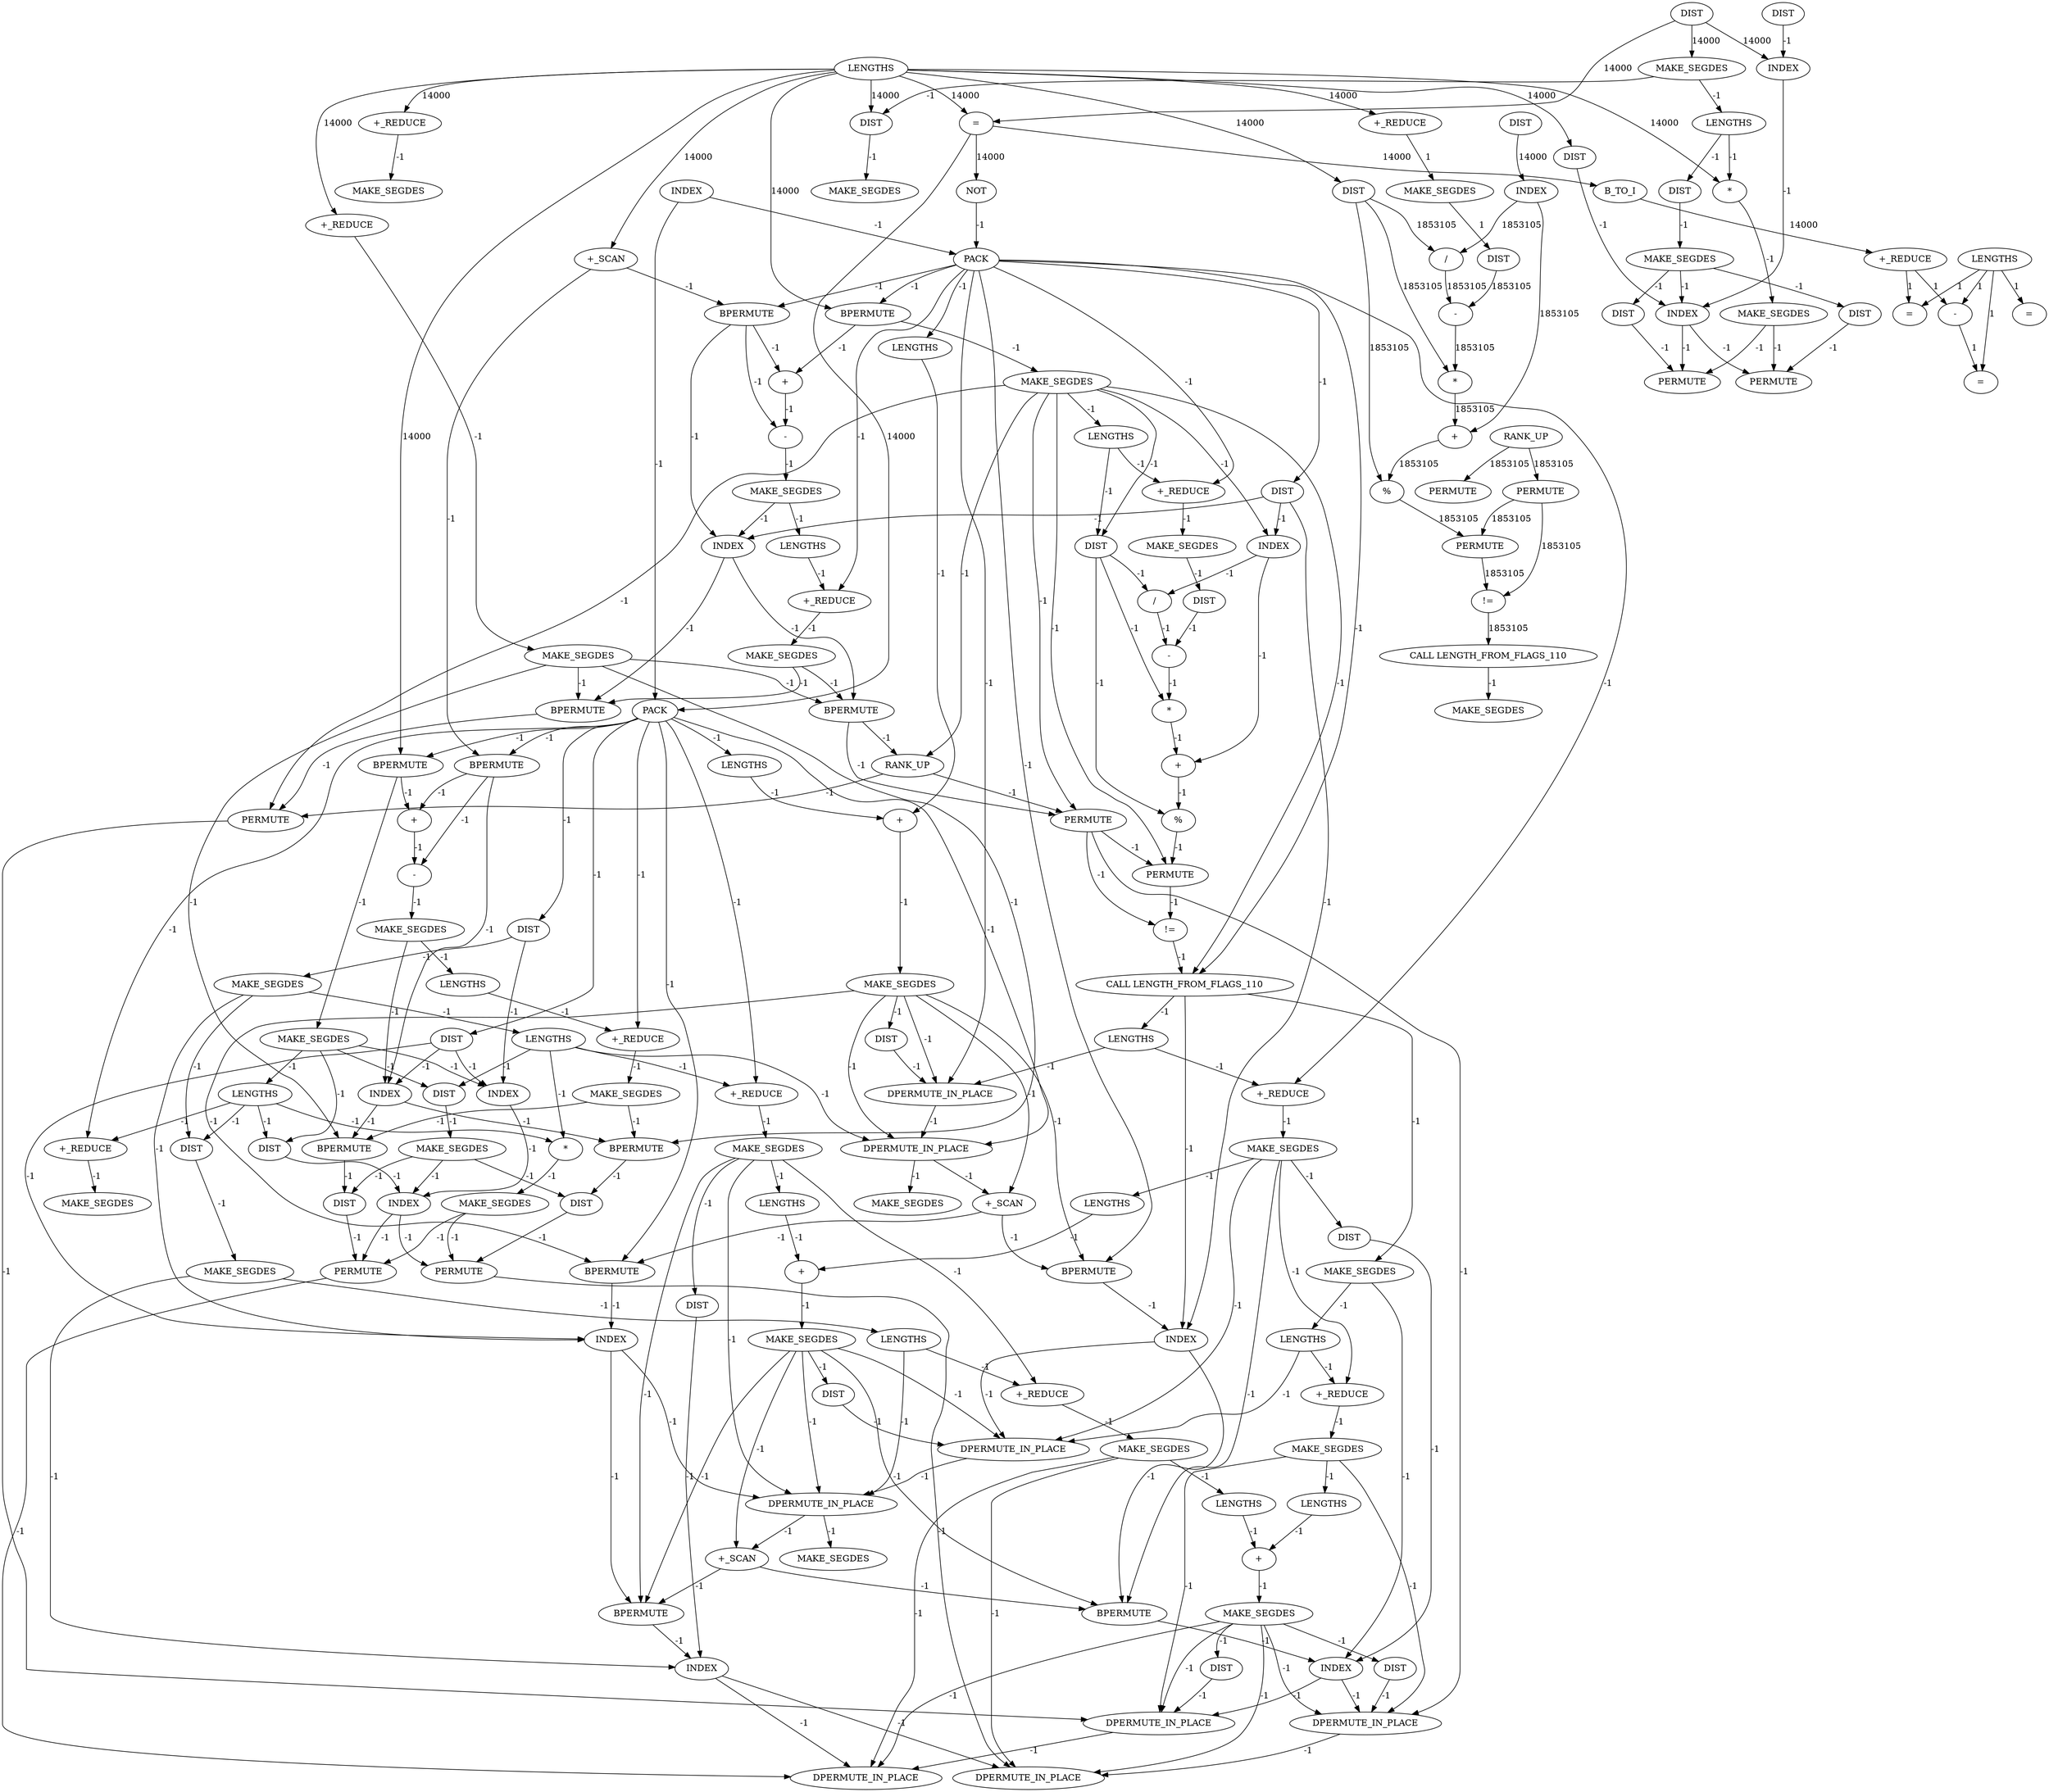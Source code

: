 digraph {
	cg_A_INST_12008 [label=INDEX cost=0]
	cg_A_INST_11614 [label=MAKE_SEGDES cost=0]
	cg_A_INST_10905 [label=B_TO_I cost=13717]
	cg_A_INST_11548 [label=MAKE_SEGDES cost=0]
	cg_A_INST_11806 [label="*" cost=0]
	cg_A_INST_10903 [label=DIST cost=129]
	cg_A_INST_11932 [label=BPERMUTE cost=0]
	cg_A_INST_11167 [label=INDEX cost=97266]
	cg_A_INST_11886 [label="+" cost=0]
	cg_A_INST_11366 [label=BPERMUTE cost=0]
	cg_A_INST_11394 [label=LENGTHS cost=0]
	cg_A_INST_10977 [label=DIST cost=0]
	cg_A_INST_16429 [label=DPERMUTE_IN_PLACE cost=0]
	cg_A_INST_11967 [label="+_REDUCE" cost=0]
	cg_A_INST_11590 [label=BPERMUTE cost=0]
	cg_A_INST_11419 [label=MAKE_SEGDES cost=0]
	cg_A_INST_10969 [label=DIST cost=0]
	cg_A_INST_12247 [label=LENGTHS cost=0]
	cg_A_INST_11267 [label="+_SCAN" cost=0]
	cg_A_INST_11227 [label=PERMUTE cost=4868718]
	cg_A_INST_11384 [label=MAKE_SEGDES cost=0]
	cg_A_INST_11800 [label="/" cost=0]
	cg_A_INST_11212 [label="+" cost=4698223]
	cg_A_INST_12077 [label="+" cost=0]
	cg_A_INST_1139 [label="=" cost=86]
	cg_A_INST_11885 [label=LENGTHS cost=0]
	cg_A_INST_11322 [label=INDEX cost=0]
	cg_A_INST_11625 [label=INDEX cost=0]
	cg_A_INST_11711 [label=PERMUTE cost=0]
	cg_A_INST_12188 [label=DIST cost=0]
	cg_A_INST_11209 [label="*" cost=5522361]
	cg_A_INST_10996 [label=INDEX cost=0]
	cg_A_INST_11471 [label=DIST cost=0]
	cg_A_INST_10949 [label=MAKE_SEGDES cost=0]
	cg_A_INST_12151 [label=INDEX cost=0]
	cg_A_INST_11179 [label=DIST cost=33153]
	cg_A_INST_11776 [label=DIST cost=0]
	cg_A_INST_11803 [label="-" cost=0]
	cg_A_INST_11871 [label=LENGTHS cost=0]
	cg_A_INST_12088 [label=DIST cost=0]
	cg_A_INST_1224 [label=PACK cost=0]
	cg_A_INST_11007 [label=INDEX cost=0]
	cg_A_INST_11327 [label=LENGTHS cost=0]
	cg_A_INST_11216 [label="%" cost=9032107]
	cg_A_INST_12171 [label=BPERMUTE cost=0]
	cg_A_INST_11114 [label=PERMUTE cost=5624099]
	cg_A_INST_10907 [label="+_REDUCE" cost=2709]
	cg_A_INST_11960 [label=INDEX cost=0]
	cg_A_INST_11447 [label=DIST cost=0]
	cg_A_INST_11605 [label="+" cost=0]
	cg_A_INST_1256 [label=MAKE_SEGDES cost=0]
	cg_A_INST_11792 [label=DIST cost=0]
	cg_A_INST_11203 [label="/" cost=12008911]
	cg_A_INST_11882 [label=LENGTHS cost=0]
	cg_A_INST_11477 [label=INDEX cost=0]
	cg_A_INST_11424 [label=MAKE_SEGDES cost=0]
	cg_A_INST_12350 [label=MAKE_SEGDES cost=0]
	cg_A_INST_11318 [label=DIST cost=0]
	cg_A_INST_11043 [label=PERMUTE cost=0]
	cg_A_INST_11611 [label="-" cost=0]
	cg_A_INST_16428 [label=DPERMUTE_IN_PLACE cost=0]
	cg_A_INST_1119 [label="-" cost=172]
	cg_A_INST_11813 [label="%" cost=0]
	cg_A_INST_16431 [label=DPERMUTE_IN_PLACE cost=0]
	cg_A_INST_10939 [label=DIST cost=0]
	cg_A_INST_1200 [label="!=" cost=2155031]
	cg_A_INST_11513 [label=PERMUTE cost=0]
	cg_A_INST_12342 [label=MAKE_SEGDES cost=0]
	cg_A_INST_16427 [label=DPERMUTE_IN_PLACE cost=0]
	cg_A_INST_11630 [label=LENGTHS cost=0]
	cg_A_INST_11338 [label="+_REDUCE" cost=0]
	cg_A_INST_11206 [label="-" cost=3955398]
	cg_A_INST_11302 [label="+" cost=0]
	cg_A_INST_11679 [label=MAKE_SEGDES cost=0]
	cg_A_INST_12310 [label=DIST cost=0]
	cg_A_INST_11133 [label=PERMUTE cost=5476222]
	cg_A_INST_12208 [label=MAKE_SEGDES cost=0]
	cg_A_INST_12076 [label=LENGTHS cost=0]
	cg_A_INST_11001 [label=DIST cost=0]
	cg_A_INST_12248 [label="+" cost=0]
	cg_A_INST_11669 [label=BPERMUTE cost=0]
	cg_A_INST_12113 [label="+_SCAN" cost=0]
	cg_A_INST_12253 [label=MAKE_SEGDES cost=0]
	cg_A_INST_1216 [label=PACK cost=0]
	cg_A_INST_11922 [label="+_SCAN" cost=0]
	cg_A_INST_11308 [label="-" cost=0]
	cg_A_INST_11380 [label=DIST cost=0]
	cg_A_INST_1152 [label="=" cost=86]
	cg_A_INST_16426 [label=DPERMUTE_IN_PLACE cost=0]
	cg_A_INST_11580 [label=BPERMUTE cost=0]
	cg_A_INST_10954 [label=MAKE_SEGDES cost=0]
	cg_A_INST_10948 [label="+_REDUCE" cost=0]
	cg_A_INST_12123 [label=BPERMUTE cost=0]
	cg_A_INST_11062 [label=PERMUTE cost=0]
	cg_A_INST_11545 [label=DIST cost=0]
	cg_A_INST_1299 [label="CALL LENGTH_FROM_FLAGS_110" cost=0]
	cg_A_INST_12244 [label=LENGTHS cost=0]
	cg_A_INST_11621 [label=DIST cost=0]
	cg_A_INST_12062 [label=LENGTHS cost=0]
	cg_A_INST_12259 [label=DIST cost=0]
	cg_A_INST_11439 [label=DIST cost=0]
	cg_A_INST_11331 [label=MAKE_SEGDES cost=0]
	cg_A_INST_11482 [label="*" cost=0]
	cg_A_INST_11376 [label=MAKE_SEGDES cost=0]
	cg_A_INST_11687 [label=RANK_UP cost=0]
	cg_A_INST_12160 [label=MAKE_SEGDES cost=0]
	cg_A_INST_12206 [label="+_REDUCE" cost=0]
	cg_A_INST_11078 [label=MAKE_SEGDES cost=0]
	cg_A_INST_11354 [label=BPERMUTE cost=0]
	cg_A_INST_11075 [label=DIST cost=0]
	cg_A_INST_11969 [label=MAKE_SEGDES cost=0]
	cg_A_INST_12199 [label=INDEX cost=0]
	cg_A_INST_1122 [label="=" cost=301]
	cg_A_INST_11632 [label="+_REDUCE" cost=0]
	cg_A_INST_1222 [label=NOT cost=0]
	cg_A_INST_12158 [label="+_REDUCE" cost=0]
	cg_A_INST_11277 [label=BPERMUTE cost=0]
	cg_A_INST_1255 [label="+_REDUCE" cost=0]
	cg_A_INST_11143 [label=DIST cost=1333]
	cg_A_INST_16432 [label=DPERMUTE_IN_PLACE cost=0]
	cg_A_INST_1253 [label=LENGTHS cost=0]
	cg_A_INST_11485 [label=MAKE_SEGDES cost=0]
	cg_A_INST_1160 [label="+_REDUCE" cost=1677]
	cg_A_INST_11897 [label=DIST cost=0]
	cg_A_INST_12082 [label=MAKE_SEGDES cost=0]
	cg_A_INST_1161 [label=MAKE_SEGDES cost=43]
	cg_A_INST_11657 [label=BPERMUTE cost=0]
	cg_A_INST_16433 [label=DPERMUTE_IN_PLACE cost=0]
	cg_A_INST_11891 [label=MAKE_SEGDES cost=0]
	cg_A_INST_11980 [label=BPERMUTE cost=0]
	cg_A_INST_1211 [label=INDEX cost=0]
	cg_A_INST_11340 [label=MAKE_SEGDES cost=0]
	cg_A_INST_11329 [label="+_REDUCE" cost=0]
	cg_A_INST_11418 [label="+_REDUCE" cost=0]
	cg_A_INST_11764 [label=INDEX cost=0]
	cg_A_INST_11311 [label=MAKE_SEGDES cost=0]
	cg_A_INST_11015 [label=MAKE_SEGDES cost=0]
	cg_A_INST_12017 [label=MAKE_SEGDES cost=0]
	cg_A_INST_11409 [label=DIST cost=0]
	cg_A_INST_12015 [label="+_REDUCE" cost=0]
	cg_A_INST_1111 [label="=" cost=7525]
	cg_A_INST_11824 [label=PERMUTE cost=0]
	cg_A_INST_11400 [label=LENGTHS cost=0]
	cg_A_INST_11012 [label="*" cost=0]
	cg_A_INST_1295 [label="!=" cost=0]
	cg_A_INST_12052 [label=LENGTHS cost=0]
	cg_A_INST_12073 [label=LENGTHS cost=0]
	cg_A_INST_11634 [label=MAKE_SEGDES cost=0]
	cg_A_INST_10992 [label=DIST cost=0]
	cg_A_INST_10914 [label=MAKE_SEGDES cost=0]
	cg_A_INST_11730 [label=PERMUTE cost=0]
	cg_A_INST_11287 [label=BPERMUTE cost=0]
	cg_A_INST_10900 [label=LENGTHS cost=12556]
	cg_A_INST_11466 [label=INDEX cost=0]
	cg_A_INST_11809 [label="+" cost=0]
	cg_A_INST_10924 [label=LENGTHS cost=0]
	cg_A_INST_11195 [label=DIST cost=43]
	cg_A_INST_11842 [label=MAKE_SEGDES cost=0]
	cg_A_INST_11090 [label=RANK_UP cost=274431590]
	cg_A_INST_1204 [label="CALL LENGTH_FROM_FLAGS_110" cost=0]
	cg_A_INST_12140 [label=DIST cost=0]
	cg_A_INST_11532 [label=PERMUTE cost=0]
	cg_A_INST_1113 [label=LENGTHS cost=86]
	cg_A_INST_11245 [label=MAKE_SEGDES cost=2435692]
	cg_A_INST_16430 [label=DPERMUTE_IN_PLACE cost=0]
	cg_A_INST_12008 -> cg_A_INST_16428 [label=-1 cost=-1]
	cg_A_INST_12008 -> cg_A_INST_12171 [label=-1 cost=-1]
	cg_A_INST_11614 -> cg_A_INST_11625 [label=-1 cost=-1]
	cg_A_INST_11614 -> cg_A_INST_11630 [label=-1 cost=-1]
	cg_A_INST_10905 -> cg_A_INST_10907 [label=14000 cost=14000]
	cg_A_INST_11548 -> cg_A_INST_12052 [label=-1 cost=-1]
	cg_A_INST_11548 -> cg_A_INST_12151 [label=-1 cost=-1]
	cg_A_INST_11806 -> cg_A_INST_11809 [label=-1 cost=-1]
	cg_A_INST_10903 -> cg_A_INST_1111 [label=14000 cost=14000]
	cg_A_INST_10903 -> cg_A_INST_10914 [label=14000 cost=14000]
	cg_A_INST_10903 -> cg_A_INST_10996 [label=14000 cost=14000]
	cg_A_INST_11932 -> cg_A_INST_11960 [label=-1 cost=-1]
	cg_A_INST_11167 -> cg_A_INST_11203 [label=1853105 cost=1853105]
	cg_A_INST_11167 -> cg_A_INST_11212 [label=1853105 cost=1853105]
	cg_A_INST_11886 -> cg_A_INST_11891 [label=-1 cost=-1]
	cg_A_INST_11366 -> cg_A_INST_11447 [label=-1 cost=-1]
	cg_A_INST_11394 -> cg_A_INST_11409 [label=-1 cost=-1]
	cg_A_INST_11394 -> cg_A_INST_11482 [label=-1 cost=-1]
	cg_A_INST_11394 -> cg_A_INST_16427 [label=-1 cost=-1]
	cg_A_INST_11394 -> cg_A_INST_11967 [label=-1 cost=-1]
	cg_A_INST_10977 -> cg_A_INST_11062 [label=-1 cost=-1]
	cg_A_INST_16429 -> cg_A_INST_12113 [label=-1 cost=-1]
	cg_A_INST_16429 -> cg_A_INST_12342 [label=-1 cost=-1]
	cg_A_INST_11967 -> cg_A_INST_11969 [label=-1 cost=-1]
	cg_A_INST_11590 -> cg_A_INST_11605 [label=-1 cost=-1]
	cg_A_INST_11590 -> cg_A_INST_11611 [label=-1 cost=-1]
	cg_A_INST_11590 -> cg_A_INST_11625 [label=-1 cost=-1]
	cg_A_INST_10969 -> cg_A_INST_11043 [label=-1 cost=-1]
	cg_A_INST_12247 -> cg_A_INST_12248 [label=-1 cost=-1]
	cg_A_INST_11267 -> cg_A_INST_11287 [label=-1 cost=-1]
	cg_A_INST_11267 -> cg_A_INST_11590 [label=-1 cost=-1]
	cg_A_INST_11227 -> cg_A_INST_1200 [label=1853105 cost=1853105]
	cg_A_INST_11384 -> cg_A_INST_11394 [label=-1 cost=-1]
	cg_A_INST_11384 -> cg_A_INST_11545 [label=-1 cost=-1]
	cg_A_INST_11384 -> cg_A_INST_11960 [label=-1 cost=-1]
	cg_A_INST_11800 -> cg_A_INST_11803 [label=-1 cost=-1]
	cg_A_INST_11212 -> cg_A_INST_11216 [label=1853105 cost=1853105]
	cg_A_INST_12077 -> cg_A_INST_12082 [label=-1 cost=-1]
	cg_A_INST_11885 -> cg_A_INST_11886 [label=-1 cost=-1]
	cg_A_INST_11322 -> cg_A_INST_11354 [label=-1 cost=-1]
	cg_A_INST_11322 -> cg_A_INST_11366 [label=-1 cost=-1]
	cg_A_INST_11625 -> cg_A_INST_11657 [label=-1 cost=-1]
	cg_A_INST_11625 -> cg_A_INST_11669 [label=-1 cost=-1]
	cg_A_INST_11711 -> cg_A_INST_11824 [label=-1 cost=-1]
	cg_A_INST_11711 -> cg_A_INST_1295 [label=-1 cost=-1]
	cg_A_INST_11711 -> cg_A_INST_16430 [label=-1 cost=-1]
	cg_A_INST_12188 -> cg_A_INST_12199 [label=-1 cost=-1]
	cg_A_INST_11209 -> cg_A_INST_11212 [label=1853105 cost=1853105]
	cg_A_INST_10996 -> cg_A_INST_11007 [label=-1 cost=-1]
	cg_A_INST_11471 -> cg_A_INST_11477 [label=-1 cost=-1]
	cg_A_INST_12151 -> cg_A_INST_16431 [label=-1 cost=-1]
	cg_A_INST_12151 -> cg_A_INST_16433 [label=-1 cost=-1]
	cg_A_INST_11179 -> cg_A_INST_11203 [label=1853105 cost=1853105]
	cg_A_INST_11179 -> cg_A_INST_11209 [label=1853105 cost=1853105]
	cg_A_INST_11179 -> cg_A_INST_11216 [label=1853105 cost=1853105]
	cg_A_INST_11776 -> cg_A_INST_11800 [label=-1 cost=-1]
	cg_A_INST_11776 -> cg_A_INST_11806 [label=-1 cost=-1]
	cg_A_INST_11776 -> cg_A_INST_11813 [label=-1 cost=-1]
	cg_A_INST_11803 -> cg_A_INST_11806 [label=-1 cost=-1]
	cg_A_INST_11871 -> cg_A_INST_16426 [label=-1 cost=-1]
	cg_A_INST_11871 -> cg_A_INST_12015 [label=-1 cost=-1]
	cg_A_INST_12088 -> cg_A_INST_16428 [label=-1 cost=-1]
	cg_A_INST_1224 -> cg_A_INST_11580 [label=-1 cost=-1]
	cg_A_INST_1224 -> cg_A_INST_11590 [label=-1 cost=-1]
	cg_A_INST_1224 -> cg_A_INST_11621 [label=-1 cost=-1]
	cg_A_INST_1224 -> cg_A_INST_11632 [label=-1 cost=-1]
	cg_A_INST_1224 -> cg_A_INST_1255 [label=-1 cost=-1]
	cg_A_INST_1224 -> cg_A_INST_1299 [label=-1 cost=-1]
	cg_A_INST_1224 -> cg_A_INST_11885 [label=-1 cost=-1]
	cg_A_INST_1224 -> cg_A_INST_16426 [label=-1 cost=-1]
	cg_A_INST_1224 -> cg_A_INST_11980 [label=-1 cost=-1]
	cg_A_INST_1224 -> cg_A_INST_12015 [label=-1 cost=-1]
	cg_A_INST_11007 -> cg_A_INST_11043 [label=-1 cost=-1]
	cg_A_INST_11007 -> cg_A_INST_11062 [label=-1 cost=-1]
	cg_A_INST_11327 -> cg_A_INST_11329 [label=-1 cost=-1]
	cg_A_INST_11216 -> cg_A_INST_11227 [label=1853105 cost=1853105]
	cg_A_INST_12171 -> cg_A_INST_12199 [label=-1 cost=-1]
	cg_A_INST_11114 -> cg_A_INST_11227 [label=1853105 cost=1853105]
	cg_A_INST_11114 -> cg_A_INST_1200 [label=1853105 cost=1853105]
	cg_A_INST_10907 -> cg_A_INST_1119 [label=1 cost=1]
	cg_A_INST_10907 -> cg_A_INST_1139 [label=1 cost=1]
	cg_A_INST_11960 -> cg_A_INST_16429 [label=-1 cost=-1]
	cg_A_INST_11960 -> cg_A_INST_12123 [label=-1 cost=-1]
	cg_A_INST_11447 -> cg_A_INST_11532 [label=-1 cost=-1]
	cg_A_INST_11605 -> cg_A_INST_11611 [label=-1 cost=-1]
	cg_A_INST_1256 -> cg_A_INST_11792 [label=-1 cost=-1]
	cg_A_INST_11792 -> cg_A_INST_11803 [label=-1 cost=-1]
	cg_A_INST_11203 -> cg_A_INST_11206 [label=1853105 cost=1853105]
	cg_A_INST_11882 -> cg_A_INST_11886 [label=-1 cost=-1]
	cg_A_INST_11477 -> cg_A_INST_11513 [label=-1 cost=-1]
	cg_A_INST_11477 -> cg_A_INST_11532 [label=-1 cost=-1]
	cg_A_INST_11424 -> cg_A_INST_11439 [label=-1 cost=-1]
	cg_A_INST_11424 -> cg_A_INST_11447 [label=-1 cost=-1]
	cg_A_INST_11424 -> cg_A_INST_11477 [label=-1 cost=-1]
	cg_A_INST_11318 -> cg_A_INST_11322 [label=-1 cost=-1]
	cg_A_INST_11318 -> cg_A_INST_11466 [label=-1 cost=-1]
	cg_A_INST_11318 -> cg_A_INST_11960 [label=-1 cost=-1]
	cg_A_INST_11611 -> cg_A_INST_11614 [label=-1 cost=-1]
	cg_A_INST_16428 -> cg_A_INST_16429 [label=-1 cost=-1]
	cg_A_INST_1119 -> cg_A_INST_1152 [label=1 cost=1]
	cg_A_INST_11813 -> cg_A_INST_11824 [label=-1 cost=-1]
	cg_A_INST_10939 -> cg_A_INST_10954 [label=-1 cost=-1]
	cg_A_INST_1200 -> cg_A_INST_1204 [label=1853105 cost=1853105]
	cg_A_INST_11513 -> cg_A_INST_16431 [label=-1 cost=-1]
	cg_A_INST_16427 -> cg_A_INST_11922 [label=-1 cost=-1]
	cg_A_INST_16427 -> cg_A_INST_12350 [label=-1 cost=-1]
	cg_A_INST_11630 -> cg_A_INST_11632 [label=-1 cost=-1]
	cg_A_INST_11338 -> cg_A_INST_11340 [label=-1 cost=-1]
	cg_A_INST_11206 -> cg_A_INST_11209 [label=1853105 cost=1853105]
	cg_A_INST_11302 -> cg_A_INST_11308 [label=-1 cost=-1]
	cg_A_INST_11679 -> cg_A_INST_1253 [label=-1 cost=-1]
	cg_A_INST_11679 -> cg_A_INST_11687 [label=-1 cost=-1]
	cg_A_INST_11679 -> cg_A_INST_11711 [label=-1 cost=-1]
	cg_A_INST_11679 -> cg_A_INST_11730 [label=-1 cost=-1]
	cg_A_INST_11679 -> cg_A_INST_11764 [label=-1 cost=-1]
	cg_A_INST_11679 -> cg_A_INST_11776 [label=-1 cost=-1]
	cg_A_INST_11679 -> cg_A_INST_11824 [label=-1 cost=-1]
	cg_A_INST_11679 -> cg_A_INST_1299 [label=-1 cost=-1]
	cg_A_INST_12310 -> cg_A_INST_16432 [label=-1 cost=-1]
	cg_A_INST_12208 -> cg_A_INST_12247 [label=-1 cost=-1]
	cg_A_INST_12208 -> cg_A_INST_16430 [label=-1 cost=-1]
	cg_A_INST_12208 -> cg_A_INST_16432 [label=-1 cost=-1]
	cg_A_INST_12076 -> cg_A_INST_12077 [label=-1 cost=-1]
	cg_A_INST_11001 -> cg_A_INST_11007 [label=-1 cost=-1]
	cg_A_INST_12248 -> cg_A_INST_12253 [label=-1 cost=-1]
	cg_A_INST_11669 -> cg_A_INST_11730 [label=-1 cost=-1]
	cg_A_INST_12113 -> cg_A_INST_12123 [label=-1 cost=-1]
	cg_A_INST_12113 -> cg_A_INST_12171 [label=-1 cost=-1]
	cg_A_INST_12253 -> cg_A_INST_12259 [label=-1 cost=-1]
	cg_A_INST_12253 -> cg_A_INST_16430 [label=-1 cost=-1]
	cg_A_INST_12253 -> cg_A_INST_16431 [label=-1 cost=-1]
	cg_A_INST_12253 -> cg_A_INST_12310 [label=-1 cost=-1]
	cg_A_INST_12253 -> cg_A_INST_16432 [label=-1 cost=-1]
	cg_A_INST_12253 -> cg_A_INST_16433 [label=-1 cost=-1]
	cg_A_INST_1216 -> cg_A_INST_11277 [label=-1 cost=-1]
	cg_A_INST_1216 -> cg_A_INST_11287 [label=-1 cost=-1]
	cg_A_INST_1216 -> cg_A_INST_11318 [label=-1 cost=-1]
	cg_A_INST_1216 -> cg_A_INST_11329 [label=-1 cost=-1]
	cg_A_INST_1216 -> cg_A_INST_11380 [label=-1 cost=-1]
	cg_A_INST_1216 -> cg_A_INST_11418 [label=-1 cost=-1]
	cg_A_INST_1216 -> cg_A_INST_11882 [label=-1 cost=-1]
	cg_A_INST_1216 -> cg_A_INST_16427 [label=-1 cost=-1]
	cg_A_INST_1216 -> cg_A_INST_11932 [label=-1 cost=-1]
	cg_A_INST_1216 -> cg_A_INST_11967 [label=-1 cost=-1]
	cg_A_INST_11922 -> cg_A_INST_11932 [label=-1 cost=-1]
	cg_A_INST_11922 -> cg_A_INST_11980 [label=-1 cost=-1]
	cg_A_INST_11308 -> cg_A_INST_11311 [label=-1 cost=-1]
	cg_A_INST_11380 -> cg_A_INST_11384 [label=-1 cost=-1]
	cg_A_INST_11380 -> cg_A_INST_11466 [label=-1 cost=-1]
	cg_A_INST_16426 -> cg_A_INST_16427 [label=-1 cost=-1]
	cg_A_INST_11580 -> cg_A_INST_11605 [label=-1 cost=-1]
	cg_A_INST_11580 -> cg_A_INST_11679 [label=-1 cost=-1]
	cg_A_INST_10954 -> cg_A_INST_10969 [label=-1 cost=-1]
	cg_A_INST_10954 -> cg_A_INST_10977 [label=-1 cost=-1]
	cg_A_INST_10954 -> cg_A_INST_11007 [label=-1 cost=-1]
	cg_A_INST_10948 -> cg_A_INST_10949 [label=-1 cost=-1]
	cg_A_INST_12123 -> cg_A_INST_12151 [label=-1 cost=-1]
	cg_A_INST_11545 -> cg_A_INST_11548 [label=-1 cost=-1]
	cg_A_INST_1299 -> cg_A_INST_11842 [label=-1 cost=-1]
	cg_A_INST_1299 -> cg_A_INST_11871 [label=-1 cost=-1]
	cg_A_INST_1299 -> cg_A_INST_12008 [label=-1 cost=-1]
	cg_A_INST_12244 -> cg_A_INST_12248 [label=-1 cost=-1]
	cg_A_INST_11621 -> cg_A_INST_11625 [label=-1 cost=-1]
	cg_A_INST_11621 -> cg_A_INST_11764 [label=-1 cost=-1]
	cg_A_INST_11621 -> cg_A_INST_12008 [label=-1 cost=-1]
	cg_A_INST_12062 -> cg_A_INST_16428 [label=-1 cost=-1]
	cg_A_INST_12062 -> cg_A_INST_12206 [label=-1 cost=-1]
	cg_A_INST_12259 -> cg_A_INST_16430 [label=-1 cost=-1]
	cg_A_INST_11439 -> cg_A_INST_11513 [label=-1 cost=-1]
	cg_A_INST_11331 -> cg_A_INST_11354 [label=-1 cost=-1]
	cg_A_INST_11331 -> cg_A_INST_11366 [label=-1 cost=-1]
	cg_A_INST_11482 -> cg_A_INST_11485 [label=-1 cost=-1]
	cg_A_INST_11376 -> cg_A_INST_11400 [label=-1 cost=-1]
	cg_A_INST_11376 -> cg_A_INST_11409 [label=-1 cost=-1]
	cg_A_INST_11376 -> cg_A_INST_11466 [label=-1 cost=-1]
	cg_A_INST_11376 -> cg_A_INST_11471 [label=-1 cost=-1]
	cg_A_INST_11687 -> cg_A_INST_11711 [label=-1 cost=-1]
	cg_A_INST_11687 -> cg_A_INST_11730 [label=-1 cost=-1]
	cg_A_INST_12160 -> cg_A_INST_12244 [label=-1 cost=-1]
	cg_A_INST_12160 -> cg_A_INST_16431 [label=-1 cost=-1]
	cg_A_INST_12160 -> cg_A_INST_16433 [label=-1 cost=-1]
	cg_A_INST_12206 -> cg_A_INST_12208 [label=-1 cost=-1]
	cg_A_INST_11354 -> cg_A_INST_11439 [label=-1 cost=-1]
	cg_A_INST_11075 -> cg_A_INST_11078 [label=-1 cost=-1]
	cg_A_INST_11969 -> cg_A_INST_12073 [label=-1 cost=-1]
	cg_A_INST_11969 -> cg_A_INST_16429 [label=-1 cost=-1]
	cg_A_INST_11969 -> cg_A_INST_12123 [label=-1 cost=-1]
	cg_A_INST_11969 -> cg_A_INST_12140 [label=-1 cost=-1]
	cg_A_INST_11969 -> cg_A_INST_12158 [label=-1 cost=-1]
	cg_A_INST_12199 -> cg_A_INST_16430 [label=-1 cost=-1]
	cg_A_INST_12199 -> cg_A_INST_16432 [label=-1 cost=-1]
	cg_A_INST_11632 -> cg_A_INST_11634 [label=-1 cost=-1]
	cg_A_INST_1222 -> cg_A_INST_1224 [label=-1 cost=-1]
	cg_A_INST_12158 -> cg_A_INST_12160 [label=-1 cost=-1]
	cg_A_INST_11277 -> cg_A_INST_11302 [label=-1 cost=-1]
	cg_A_INST_11277 -> cg_A_INST_11376 [label=-1 cost=-1]
	cg_A_INST_1255 -> cg_A_INST_1256 [label=-1 cost=-1]
	cg_A_INST_11143 -> cg_A_INST_11167 [label=14000 cost=14000]
	cg_A_INST_16432 -> cg_A_INST_16433 [label=-1 cost=-1]
	cg_A_INST_1253 -> cg_A_INST_1255 [label=-1 cost=-1]
	cg_A_INST_1253 -> cg_A_INST_11776 [label=-1 cost=-1]
	cg_A_INST_11485 -> cg_A_INST_11513 [label=-1 cost=-1]
	cg_A_INST_11485 -> cg_A_INST_11532 [label=-1 cost=-1]
	cg_A_INST_1160 -> cg_A_INST_1161 [label=1 cost=1]
	cg_A_INST_11897 -> cg_A_INST_16426 [label=-1 cost=-1]
	cg_A_INST_12082 -> cg_A_INST_12088 [label=-1 cost=-1]
	cg_A_INST_12082 -> cg_A_INST_16428 [label=-1 cost=-1]
	cg_A_INST_12082 -> cg_A_INST_16429 [label=-1 cost=-1]
	cg_A_INST_12082 -> cg_A_INST_12113 [label=-1 cost=-1]
	cg_A_INST_12082 -> cg_A_INST_12123 [label=-1 cost=-1]
	cg_A_INST_12082 -> cg_A_INST_12171 [label=-1 cost=-1]
	cg_A_INST_1161 -> cg_A_INST_11195 [label=1 cost=1]
	cg_A_INST_11657 -> cg_A_INST_11687 [label=-1 cost=-1]
	cg_A_INST_11657 -> cg_A_INST_11711 [label=-1 cost=-1]
	cg_A_INST_11891 -> cg_A_INST_11897 [label=-1 cost=-1]
	cg_A_INST_11891 -> cg_A_INST_16426 [label=-1 cost=-1]
	cg_A_INST_11891 -> cg_A_INST_16427 [label=-1 cost=-1]
	cg_A_INST_11891 -> cg_A_INST_11922 [label=-1 cost=-1]
	cg_A_INST_11891 -> cg_A_INST_11932 [label=-1 cost=-1]
	cg_A_INST_11891 -> cg_A_INST_11980 [label=-1 cost=-1]
	cg_A_INST_11980 -> cg_A_INST_12008 [label=-1 cost=-1]
	cg_A_INST_1211 -> cg_A_INST_1216 [label=-1 cost=-1]
	cg_A_INST_1211 -> cg_A_INST_1224 [label=-1 cost=-1]
	cg_A_INST_11340 -> cg_A_INST_11354 [label=-1 cost=-1]
	cg_A_INST_11340 -> cg_A_INST_11366 [label=-1 cost=-1]
	cg_A_INST_11340 -> cg_A_INST_11657 [label=-1 cost=-1]
	cg_A_INST_11340 -> cg_A_INST_11669 [label=-1 cost=-1]
	cg_A_INST_11329 -> cg_A_INST_11331 [label=-1 cost=-1]
	cg_A_INST_11418 -> cg_A_INST_11419 [label=-1 cost=-1]
	cg_A_INST_11764 -> cg_A_INST_11800 [label=-1 cost=-1]
	cg_A_INST_11764 -> cg_A_INST_11809 [label=-1 cost=-1]
	cg_A_INST_11311 -> cg_A_INST_11322 [label=-1 cost=-1]
	cg_A_INST_11311 -> cg_A_INST_11327 [label=-1 cost=-1]
	cg_A_INST_11015 -> cg_A_INST_11043 [label=-1 cost=-1]
	cg_A_INST_11015 -> cg_A_INST_11062 [label=-1 cost=-1]
	cg_A_INST_12017 -> cg_A_INST_12076 [label=-1 cost=-1]
	cg_A_INST_12017 -> cg_A_INST_16428 [label=-1 cost=-1]
	cg_A_INST_12017 -> cg_A_INST_12171 [label=-1 cost=-1]
	cg_A_INST_12017 -> cg_A_INST_12188 [label=-1 cost=-1]
	cg_A_INST_12017 -> cg_A_INST_12206 [label=-1 cost=-1]
	cg_A_INST_11409 -> cg_A_INST_11424 [label=-1 cost=-1]
	cg_A_INST_12015 -> cg_A_INST_12017 [label=-1 cost=-1]
	cg_A_INST_1111 -> cg_A_INST_10905 [label=14000 cost=14000]
	cg_A_INST_1111 -> cg_A_INST_1216 [label=14000 cost=14000]
	cg_A_INST_1111 -> cg_A_INST_1222 [label=14000 cost=14000]
	cg_A_INST_11824 -> cg_A_INST_1295 [label=-1 cost=-1]
	cg_A_INST_11400 -> cg_A_INST_11418 [label=-1 cost=-1]
	cg_A_INST_11400 -> cg_A_INST_11471 [label=-1 cost=-1]
	cg_A_INST_11400 -> cg_A_INST_11482 [label=-1 cost=-1]
	cg_A_INST_11400 -> cg_A_INST_11545 [label=-1 cost=-1]
	cg_A_INST_11012 -> cg_A_INST_11015 [label=-1 cost=-1]
	cg_A_INST_1295 -> cg_A_INST_1299 [label=-1 cost=-1]
	cg_A_INST_12052 -> cg_A_INST_16429 [label=-1 cost=-1]
	cg_A_INST_12052 -> cg_A_INST_12158 [label=-1 cost=-1]
	cg_A_INST_12073 -> cg_A_INST_12077 [label=-1 cost=-1]
	cg_A_INST_11634 -> cg_A_INST_11657 [label=-1 cost=-1]
	cg_A_INST_11634 -> cg_A_INST_11669 [label=-1 cost=-1]
	cg_A_INST_10992 -> cg_A_INST_10996 [label=-1 cost=-1]
	cg_A_INST_10914 -> cg_A_INST_10924 [label=-1 cost=-1]
	cg_A_INST_10914 -> cg_A_INST_11075 [label=-1 cost=-1]
	cg_A_INST_11730 -> cg_A_INST_16432 [label=-1 cost=-1]
	cg_A_INST_11287 -> cg_A_INST_11302 [label=-1 cost=-1]
	cg_A_INST_11287 -> cg_A_INST_11308 [label=-1 cost=-1]
	cg_A_INST_11287 -> cg_A_INST_11322 [label=-1 cost=-1]
	cg_A_INST_10900 -> cg_A_INST_1111 [label=14000 cost=14000]
	cg_A_INST_10900 -> cg_A_INST_10948 [label=14000 cost=14000]
	cg_A_INST_10900 -> cg_A_INST_11001 [label=14000 cost=14000]
	cg_A_INST_10900 -> cg_A_INST_11012 [label=14000 cost=14000]
	cg_A_INST_10900 -> cg_A_INST_11075 [label=14000 cost=14000]
	cg_A_INST_10900 -> cg_A_INST_1160 [label=14000 cost=14000]
	cg_A_INST_10900 -> cg_A_INST_11179 [label=14000 cost=14000]
	cg_A_INST_10900 -> cg_A_INST_11267 [label=14000 cost=14000]
	cg_A_INST_10900 -> cg_A_INST_11277 [label=14000 cost=14000]
	cg_A_INST_10900 -> cg_A_INST_11338 [label=14000 cost=14000]
	cg_A_INST_10900 -> cg_A_INST_11580 [label=14000 cost=14000]
	cg_A_INST_11466 -> cg_A_INST_11477 [label=-1 cost=-1]
	cg_A_INST_11809 -> cg_A_INST_11813 [label=-1 cost=-1]
	cg_A_INST_10924 -> cg_A_INST_10939 [label=-1 cost=-1]
	cg_A_INST_10924 -> cg_A_INST_11012 [label=-1 cost=-1]
	cg_A_INST_11195 -> cg_A_INST_11206 [label=1853105 cost=1853105]
	cg_A_INST_11842 -> cg_A_INST_12062 [label=-1 cost=-1]
	cg_A_INST_11842 -> cg_A_INST_12199 [label=-1 cost=-1]
	cg_A_INST_11090 -> cg_A_INST_11114 [label=1853105 cost=1853105]
	cg_A_INST_11090 -> cg_A_INST_11133 [label=1853105 cost=1853105]
	cg_A_INST_1204 -> cg_A_INST_11245 [label=-1 cost=-1]
	cg_A_INST_12140 -> cg_A_INST_12151 [label=-1 cost=-1]
	cg_A_INST_11532 -> cg_A_INST_16433 [label=-1 cost=-1]
	cg_A_INST_1113 -> cg_A_INST_1119 [label=1 cost=1]
	cg_A_INST_1113 -> cg_A_INST_1122 [label=1 cost=1]
	cg_A_INST_1113 -> cg_A_INST_1139 [label=1 cost=1]
	cg_A_INST_1113 -> cg_A_INST_1152 [label=1 cost=1]
	cg_A_INST_16430 -> cg_A_INST_16431 [label=-1 cost=-1]
}
